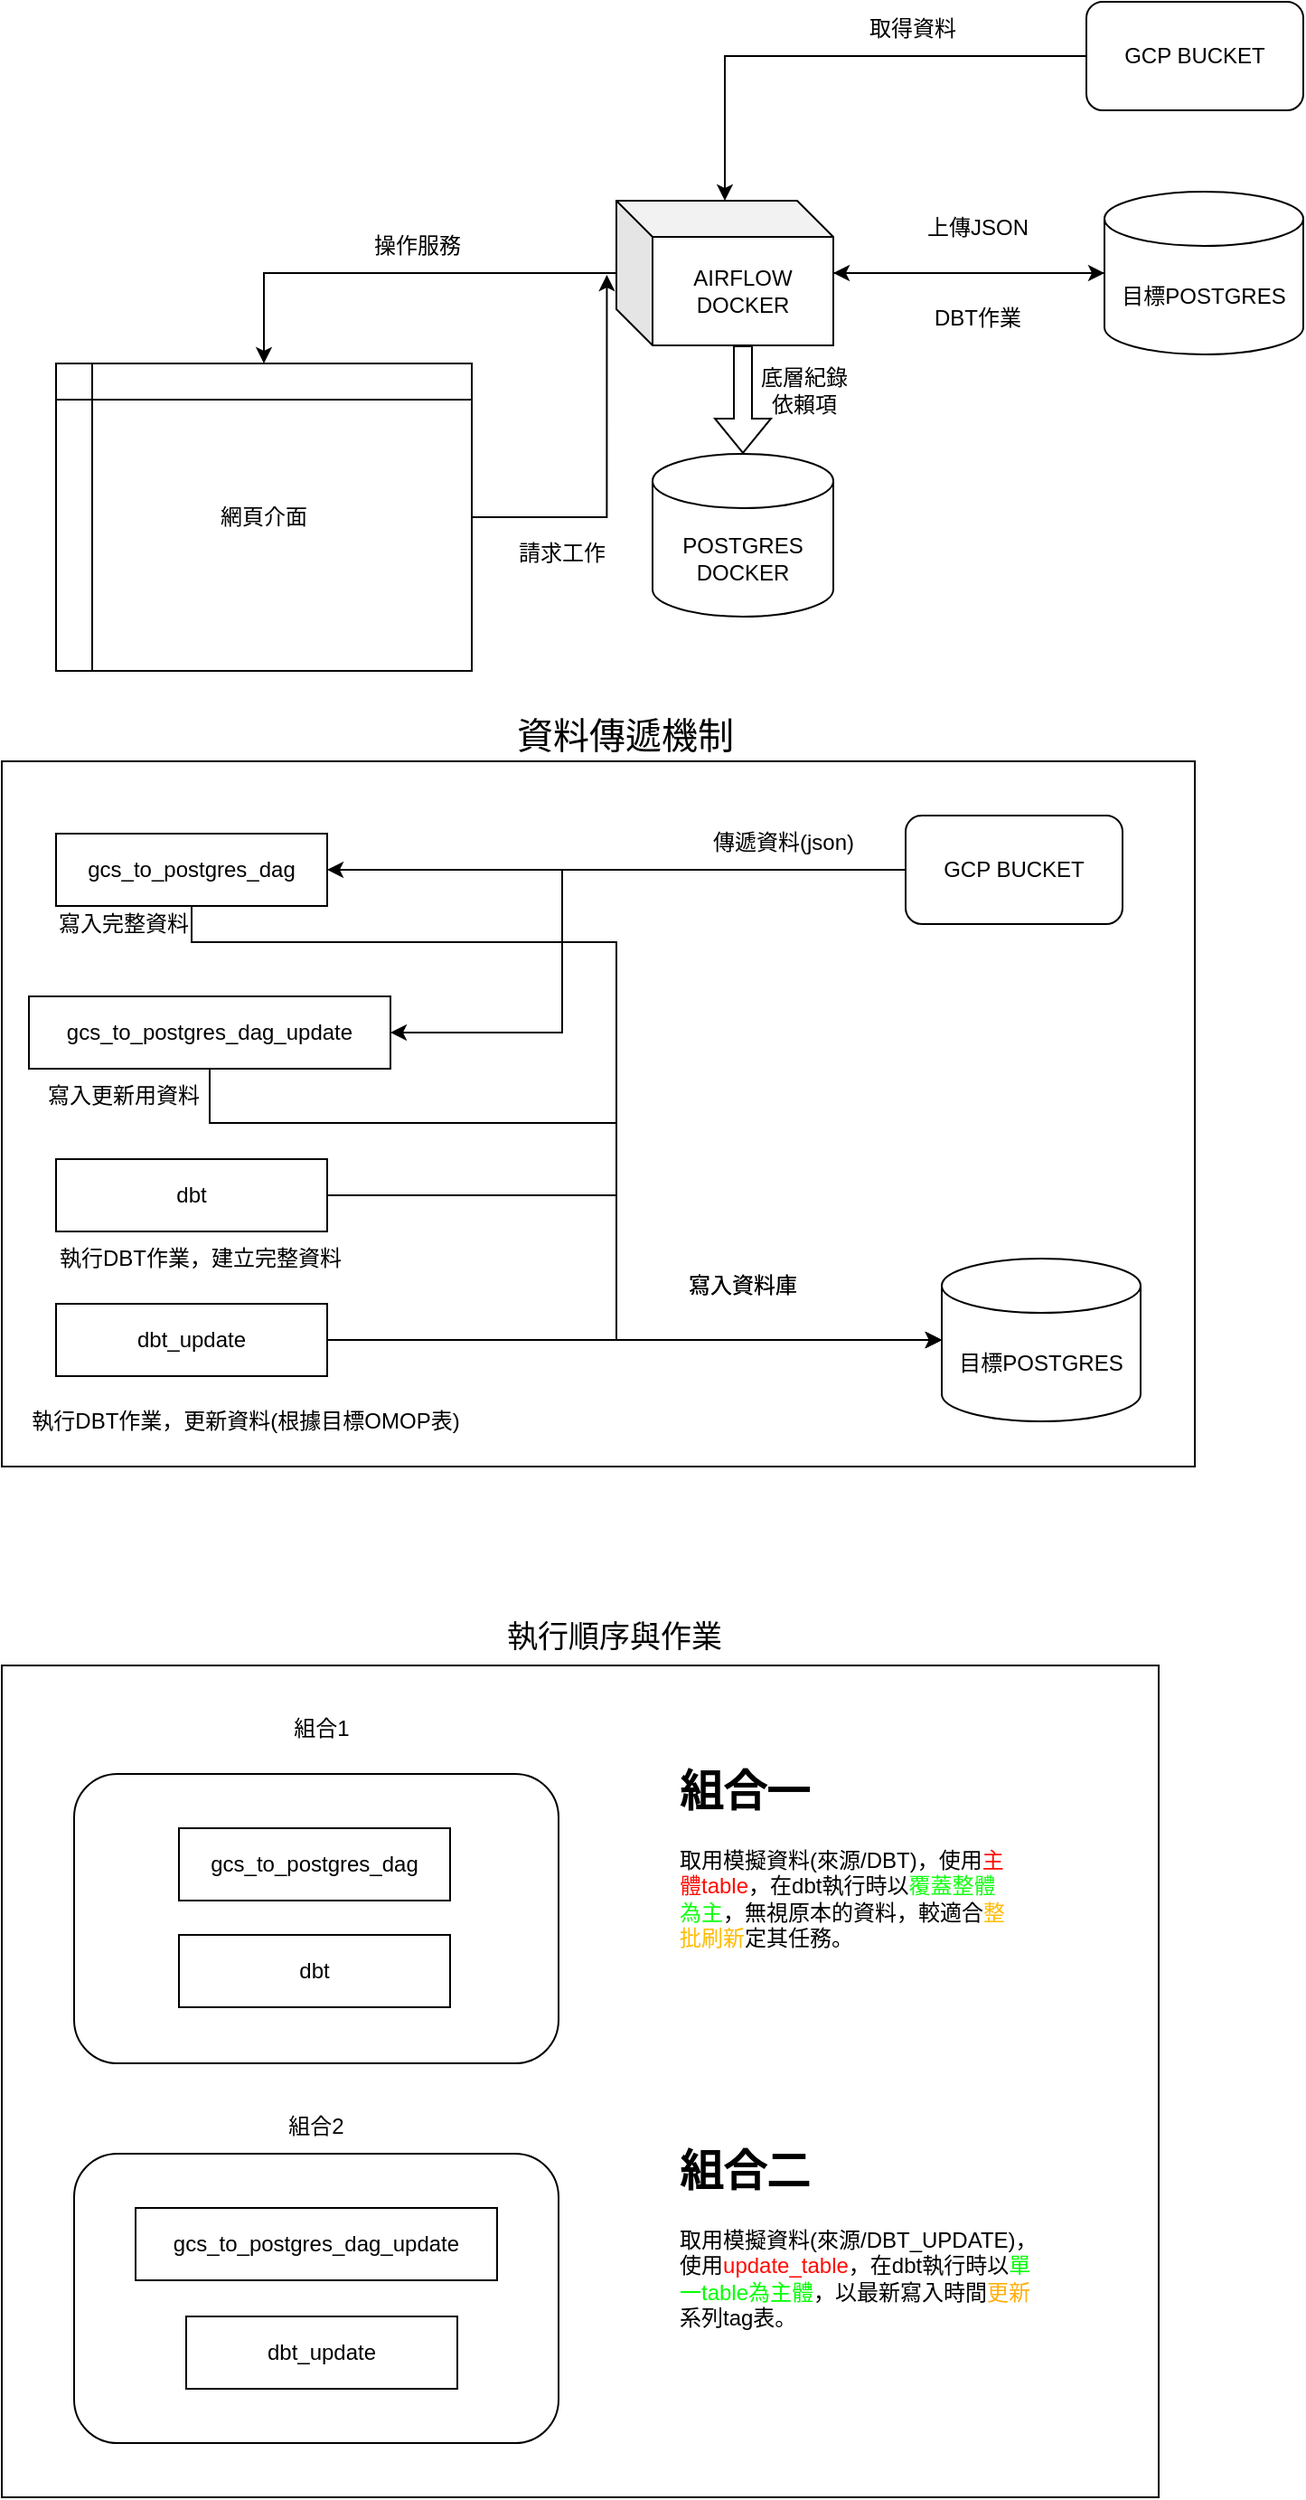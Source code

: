 <mxfile version="21.2.8" type="device">
  <diagram name="第 1 页" id="v5PZZOayeSAOYC91dw5K">
    <mxGraphModel dx="780" dy="504" grid="1" gridSize="10" guides="1" tooltips="1" connect="1" arrows="1" fold="1" page="1" pageScale="1" pageWidth="827" pageHeight="1169" math="0" shadow="0">
      <root>
        <mxCell id="0" />
        <mxCell id="1" parent="0" />
        <mxCell id="_pU5s7kkQX8Qgu3Vk2nb-5" value="" style="group" vertex="1" connectable="0" parent="1">
          <mxGeometry x="400" y="140" width="134" height="230" as="geometry" />
        </mxCell>
        <mxCell id="_pU5s7kkQX8Qgu3Vk2nb-1" value="POSTGRES&lt;br&gt;DOCKER" style="shape=cylinder3;whiteSpace=wrap;html=1;boundedLbl=1;backgroundOutline=1;size=15;" vertex="1" parent="_pU5s7kkQX8Qgu3Vk2nb-5">
          <mxGeometry x="20" y="140" width="100" height="90" as="geometry" />
        </mxCell>
        <mxCell id="_pU5s7kkQX8Qgu3Vk2nb-2" value="AIRFLOW DOCKER" style="shape=cube;whiteSpace=wrap;html=1;boundedLbl=1;backgroundOutline=1;darkOpacity=0.05;darkOpacity2=0.1;" vertex="1" parent="_pU5s7kkQX8Qgu3Vk2nb-5">
          <mxGeometry width="120" height="80" as="geometry" />
        </mxCell>
        <mxCell id="_pU5s7kkQX8Qgu3Vk2nb-3" value="" style="shape=flexArrow;endArrow=classic;html=1;rounded=0;entryX=0.5;entryY=0;entryDx=0;entryDy=0;entryPerimeter=0;exitX=0;exitY=0;exitDx=70;exitDy=80;exitPerimeter=0;" edge="1" parent="_pU5s7kkQX8Qgu3Vk2nb-5" source="_pU5s7kkQX8Qgu3Vk2nb-2" target="_pU5s7kkQX8Qgu3Vk2nb-1">
          <mxGeometry width="50" height="50" relative="1" as="geometry">
            <mxPoint x="40" y="130" as="sourcePoint" />
            <mxPoint x="90" y="80" as="targetPoint" />
          </mxGeometry>
        </mxCell>
        <mxCell id="_pU5s7kkQX8Qgu3Vk2nb-4" value="底層紀錄&lt;br&gt;依賴項" style="text;html=1;strokeColor=none;fillColor=none;align=center;verticalAlign=middle;whiteSpace=wrap;rounded=0;" vertex="1" parent="_pU5s7kkQX8Qgu3Vk2nb-5">
          <mxGeometry x="74" y="90" width="60" height="30" as="geometry" />
        </mxCell>
        <mxCell id="_pU5s7kkQX8Qgu3Vk2nb-9" style="edgeStyle=orthogonalEdgeStyle;rounded=0;orthogonalLoop=1;jettySize=auto;html=1;entryX=-0.044;entryY=0.513;entryDx=0;entryDy=0;entryPerimeter=0;" edge="1" parent="1" source="_pU5s7kkQX8Qgu3Vk2nb-6" target="_pU5s7kkQX8Qgu3Vk2nb-2">
          <mxGeometry relative="1" as="geometry" />
        </mxCell>
        <mxCell id="_pU5s7kkQX8Qgu3Vk2nb-6" value="網頁介面" style="shape=internalStorage;whiteSpace=wrap;html=1;backgroundOutline=1;" vertex="1" parent="1">
          <mxGeometry x="90" y="230" width="230" height="170" as="geometry" />
        </mxCell>
        <mxCell id="_pU5s7kkQX8Qgu3Vk2nb-7" style="edgeStyle=orthogonalEdgeStyle;rounded=0;orthogonalLoop=1;jettySize=auto;html=1;entryX=0.5;entryY=0;entryDx=0;entryDy=0;" edge="1" parent="1" source="_pU5s7kkQX8Qgu3Vk2nb-2" target="_pU5s7kkQX8Qgu3Vk2nb-6">
          <mxGeometry relative="1" as="geometry" />
        </mxCell>
        <mxCell id="_pU5s7kkQX8Qgu3Vk2nb-18" style="edgeStyle=orthogonalEdgeStyle;rounded=0;orthogonalLoop=1;jettySize=auto;html=1;" edge="1" parent="1" source="_pU5s7kkQX8Qgu3Vk2nb-8" target="_pU5s7kkQX8Qgu3Vk2nb-2">
          <mxGeometry relative="1" as="geometry" />
        </mxCell>
        <mxCell id="_pU5s7kkQX8Qgu3Vk2nb-8" value="目標POSTGRES" style="shape=cylinder3;whiteSpace=wrap;html=1;boundedLbl=1;backgroundOutline=1;size=15;" vertex="1" parent="1">
          <mxGeometry x="670" y="135" width="110" height="90" as="geometry" />
        </mxCell>
        <mxCell id="_pU5s7kkQX8Qgu3Vk2nb-10" value="操作服務" style="text;html=1;strokeColor=none;fillColor=none;align=center;verticalAlign=middle;whiteSpace=wrap;rounded=0;" vertex="1" parent="1">
          <mxGeometry x="260" y="150" width="60" height="30" as="geometry" />
        </mxCell>
        <mxCell id="_pU5s7kkQX8Qgu3Vk2nb-11" value="請求工作" style="text;html=1;strokeColor=none;fillColor=none;align=center;verticalAlign=middle;whiteSpace=wrap;rounded=0;" vertex="1" parent="1">
          <mxGeometry x="340" y="320" width="60" height="30" as="geometry" />
        </mxCell>
        <mxCell id="_pU5s7kkQX8Qgu3Vk2nb-12" style="edgeStyle=orthogonalEdgeStyle;rounded=0;orthogonalLoop=1;jettySize=auto;html=1;entryX=0;entryY=0.5;entryDx=0;entryDy=0;entryPerimeter=0;" edge="1" parent="1" source="_pU5s7kkQX8Qgu3Vk2nb-2" target="_pU5s7kkQX8Qgu3Vk2nb-8">
          <mxGeometry relative="1" as="geometry" />
        </mxCell>
        <mxCell id="_pU5s7kkQX8Qgu3Vk2nb-15" style="edgeStyle=orthogonalEdgeStyle;rounded=0;orthogonalLoop=1;jettySize=auto;html=1;" edge="1" parent="1" source="_pU5s7kkQX8Qgu3Vk2nb-13" target="_pU5s7kkQX8Qgu3Vk2nb-2">
          <mxGeometry relative="1" as="geometry" />
        </mxCell>
        <mxCell id="_pU5s7kkQX8Qgu3Vk2nb-13" value="GCP BUCKET" style="rounded=1;whiteSpace=wrap;html=1;" vertex="1" parent="1">
          <mxGeometry x="660" y="30" width="120" height="60" as="geometry" />
        </mxCell>
        <mxCell id="_pU5s7kkQX8Qgu3Vk2nb-16" value="取得資料" style="text;html=1;strokeColor=none;fillColor=none;align=center;verticalAlign=middle;whiteSpace=wrap;rounded=0;" vertex="1" parent="1">
          <mxGeometry x="534" y="30" width="60" height="30" as="geometry" />
        </mxCell>
        <mxCell id="_pU5s7kkQX8Qgu3Vk2nb-17" value="上傳JSON" style="text;html=1;strokeColor=none;fillColor=none;align=center;verticalAlign=middle;whiteSpace=wrap;rounded=0;" vertex="1" parent="1">
          <mxGeometry x="570" y="140" width="60" height="30" as="geometry" />
        </mxCell>
        <mxCell id="_pU5s7kkQX8Qgu3Vk2nb-19" value="DBT作業" style="text;html=1;strokeColor=none;fillColor=none;align=center;verticalAlign=middle;whiteSpace=wrap;rounded=0;" vertex="1" parent="1">
          <mxGeometry x="570" y="190" width="60" height="30" as="geometry" />
        </mxCell>
        <mxCell id="_pU5s7kkQX8Qgu3Vk2nb-22" value="" style="group;fontSize=17;" vertex="1" connectable="0" parent="1">
          <mxGeometry x="60" y="420" width="660" height="480" as="geometry" />
        </mxCell>
        <mxCell id="_pU5s7kkQX8Qgu3Vk2nb-20" value="" style="rounded=0;whiteSpace=wrap;html=1;" vertex="1" parent="_pU5s7kkQX8Qgu3Vk2nb-22">
          <mxGeometry y="30" width="660" height="390" as="geometry" />
        </mxCell>
        <mxCell id="_pU5s7kkQX8Qgu3Vk2nb-21" value="&lt;font style=&quot;font-size: 20px;&quot;&gt;資料傳遞機制&lt;/font&gt;" style="text;html=1;strokeColor=none;fillColor=none;align=center;verticalAlign=middle;whiteSpace=wrap;rounded=0;" vertex="1" parent="_pU5s7kkQX8Qgu3Vk2nb-22">
          <mxGeometry x="270" width="150" height="30" as="geometry" />
        </mxCell>
        <mxCell id="_pU5s7kkQX8Qgu3Vk2nb-23" value="目標POSTGRES" style="shape=cylinder3;whiteSpace=wrap;html=1;boundedLbl=1;backgroundOutline=1;size=15;" vertex="1" parent="_pU5s7kkQX8Qgu3Vk2nb-22">
          <mxGeometry x="520" y="305" width="110" height="90" as="geometry" />
        </mxCell>
        <mxCell id="_pU5s7kkQX8Qgu3Vk2nb-24" value="&lt;div&gt;&lt;span style=&quot;background-color: initial;&quot;&gt;gcs_to_postgres_dag&lt;/span&gt;&lt;br&gt;&lt;/div&gt;" style="rounded=0;whiteSpace=wrap;html=1;" vertex="1" parent="_pU5s7kkQX8Qgu3Vk2nb-22">
          <mxGeometry x="30" y="70" width="150" height="40" as="geometry" />
        </mxCell>
        <mxCell id="_pU5s7kkQX8Qgu3Vk2nb-25" value="&lt;div&gt;dbt&lt;br&gt;&lt;/div&gt;" style="rounded=0;whiteSpace=wrap;html=1;" vertex="1" parent="_pU5s7kkQX8Qgu3Vk2nb-22">
          <mxGeometry x="30" y="250" width="150" height="40" as="geometry" />
        </mxCell>
        <mxCell id="_pU5s7kkQX8Qgu3Vk2nb-26" value="&lt;div&gt;gcs_to_postgres_dag_update&lt;br&gt;&lt;/div&gt;" style="rounded=0;whiteSpace=wrap;html=1;" vertex="1" parent="_pU5s7kkQX8Qgu3Vk2nb-22">
          <mxGeometry x="15" y="160" width="200" height="40" as="geometry" />
        </mxCell>
        <mxCell id="_pU5s7kkQX8Qgu3Vk2nb-27" value="&lt;div&gt;dbt_update&lt;br&gt;&lt;/div&gt;" style="rounded=0;whiteSpace=wrap;html=1;" vertex="1" parent="_pU5s7kkQX8Qgu3Vk2nb-22">
          <mxGeometry x="30" y="330" width="150" height="40" as="geometry" />
        </mxCell>
        <mxCell id="_pU5s7kkQX8Qgu3Vk2nb-28" value="GCP BUCKET" style="rounded=1;whiteSpace=wrap;html=1;" vertex="1" parent="_pU5s7kkQX8Qgu3Vk2nb-22">
          <mxGeometry x="500" y="60" width="120" height="60" as="geometry" />
        </mxCell>
        <mxCell id="_pU5s7kkQX8Qgu3Vk2nb-34" value="執行DBT作業，建立完整資料" style="text;html=1;strokeColor=none;fillColor=none;align=center;verticalAlign=middle;whiteSpace=wrap;rounded=0;" vertex="1" parent="_pU5s7kkQX8Qgu3Vk2nb-22">
          <mxGeometry x="15" y="290" width="190" height="30" as="geometry" />
        </mxCell>
        <mxCell id="_pU5s7kkQX8Qgu3Vk2nb-38" value="" style="group" vertex="1" connectable="0" parent="_pU5s7kkQX8Qgu3Vk2nb-22">
          <mxGeometry x="105" y="130" width="345" height="220" as="geometry" />
        </mxCell>
        <mxCell id="_pU5s7kkQX8Qgu3Vk2nb-31" style="edgeStyle=orthogonalEdgeStyle;rounded=0;orthogonalLoop=1;jettySize=auto;html=1;entryX=0;entryY=0.5;entryDx=0;entryDy=0;entryPerimeter=0;" edge="1" parent="_pU5s7kkQX8Qgu3Vk2nb-38" source="_pU5s7kkQX8Qgu3Vk2nb-24" target="_pU5s7kkQX8Qgu3Vk2nb-23">
          <mxGeometry relative="1" as="geometry">
            <Array as="points">
              <mxPoint />
              <mxPoint x="235" />
              <mxPoint x="235" y="220" />
            </Array>
          </mxGeometry>
        </mxCell>
        <mxCell id="_pU5s7kkQX8Qgu3Vk2nb-33" style="edgeStyle=orthogonalEdgeStyle;rounded=0;orthogonalLoop=1;jettySize=auto;html=1;" edge="1" parent="_pU5s7kkQX8Qgu3Vk2nb-38" source="_pU5s7kkQX8Qgu3Vk2nb-25" target="_pU5s7kkQX8Qgu3Vk2nb-23">
          <mxGeometry relative="1" as="geometry">
            <Array as="points">
              <mxPoint x="235" y="140" />
              <mxPoint x="235" y="220" />
            </Array>
          </mxGeometry>
        </mxCell>
        <mxCell id="_pU5s7kkQX8Qgu3Vk2nb-36" style="edgeStyle=orthogonalEdgeStyle;rounded=0;orthogonalLoop=1;jettySize=auto;html=1;" edge="1" parent="_pU5s7kkQX8Qgu3Vk2nb-38" source="_pU5s7kkQX8Qgu3Vk2nb-26" target="_pU5s7kkQX8Qgu3Vk2nb-23">
          <mxGeometry relative="1" as="geometry">
            <Array as="points">
              <mxPoint x="10" y="100" />
              <mxPoint x="235" y="100" />
              <mxPoint x="235" y="220" />
            </Array>
          </mxGeometry>
        </mxCell>
        <mxCell id="_pU5s7kkQX8Qgu3Vk2nb-37" style="edgeStyle=orthogonalEdgeStyle;rounded=0;orthogonalLoop=1;jettySize=auto;html=1;" edge="1" parent="_pU5s7kkQX8Qgu3Vk2nb-38" source="_pU5s7kkQX8Qgu3Vk2nb-27" target="_pU5s7kkQX8Qgu3Vk2nb-23">
          <mxGeometry relative="1" as="geometry" />
        </mxCell>
        <mxCell id="_pU5s7kkQX8Qgu3Vk2nb-32" value="寫入資料庫" style="text;html=1;strokeColor=none;fillColor=none;align=center;verticalAlign=middle;whiteSpace=wrap;rounded=0;" vertex="1" parent="_pU5s7kkQX8Qgu3Vk2nb-38">
          <mxGeometry x="265" y="175" width="80" height="30" as="geometry" />
        </mxCell>
        <mxCell id="_pU5s7kkQX8Qgu3Vk2nb-39" value="" style="group" vertex="1" connectable="0" parent="_pU5s7kkQX8Qgu3Vk2nb-22">
          <mxGeometry x="310" y="60" width="165" height="120" as="geometry" />
        </mxCell>
        <mxCell id="_pU5s7kkQX8Qgu3Vk2nb-29" style="edgeStyle=orthogonalEdgeStyle;rounded=0;orthogonalLoop=1;jettySize=auto;html=1;entryX=1;entryY=0.5;entryDx=0;entryDy=0;" edge="1" parent="_pU5s7kkQX8Qgu3Vk2nb-39" source="_pU5s7kkQX8Qgu3Vk2nb-28" target="_pU5s7kkQX8Qgu3Vk2nb-24">
          <mxGeometry relative="1" as="geometry" />
        </mxCell>
        <mxCell id="_pU5s7kkQX8Qgu3Vk2nb-35" style="edgeStyle=orthogonalEdgeStyle;rounded=0;orthogonalLoop=1;jettySize=auto;html=1;entryX=1;entryY=0.5;entryDx=0;entryDy=0;" edge="1" parent="_pU5s7kkQX8Qgu3Vk2nb-39" source="_pU5s7kkQX8Qgu3Vk2nb-28" target="_pU5s7kkQX8Qgu3Vk2nb-26">
          <mxGeometry relative="1" as="geometry">
            <Array as="points">
              <mxPoint y="30" />
              <mxPoint y="120" />
            </Array>
          </mxGeometry>
        </mxCell>
        <mxCell id="_pU5s7kkQX8Qgu3Vk2nb-30" value="傳遞資料(json)" style="text;html=1;strokeColor=none;fillColor=none;align=center;verticalAlign=middle;whiteSpace=wrap;rounded=0;" vertex="1" parent="_pU5s7kkQX8Qgu3Vk2nb-39">
          <mxGeometry x="80" width="85" height="30" as="geometry" />
        </mxCell>
        <mxCell id="_pU5s7kkQX8Qgu3Vk2nb-40" value="執行DBT作業，更新資料(根據目標OMOP表)" style="text;html=1;strokeColor=none;fillColor=none;align=center;verticalAlign=middle;whiteSpace=wrap;rounded=0;" vertex="1" parent="_pU5s7kkQX8Qgu3Vk2nb-22">
          <mxGeometry x="10" y="380" width="250" height="30" as="geometry" />
        </mxCell>
        <mxCell id="_pU5s7kkQX8Qgu3Vk2nb-43" value="寫入更新用資料" style="text;html=1;strokeColor=none;fillColor=none;align=center;verticalAlign=middle;whiteSpace=wrap;rounded=0;" vertex="1" parent="_pU5s7kkQX8Qgu3Vk2nb-22">
          <mxGeometry x="10" y="200" width="115" height="30" as="geometry" />
        </mxCell>
        <mxCell id="_pU5s7kkQX8Qgu3Vk2nb-44" value="寫入完整資料" style="text;html=1;strokeColor=none;fillColor=none;align=center;verticalAlign=middle;whiteSpace=wrap;rounded=0;" vertex="1" parent="_pU5s7kkQX8Qgu3Vk2nb-22">
          <mxGeometry x="10" y="105" width="115" height="30" as="geometry" />
        </mxCell>
        <mxCell id="_pU5s7kkQX8Qgu3Vk2nb-45" value="" style="rounded=0;whiteSpace=wrap;html=1;" vertex="1" parent="1">
          <mxGeometry x="60" y="950" width="640" height="460" as="geometry" />
        </mxCell>
        <mxCell id="_pU5s7kkQX8Qgu3Vk2nb-46" value="&lt;font style=&quot;font-size: 17px;&quot;&gt;執行順序與作業&lt;/font&gt;" style="text;html=1;strokeColor=none;fillColor=none;align=center;verticalAlign=middle;whiteSpace=wrap;rounded=0;" vertex="1" parent="1">
          <mxGeometry x="308" y="920" width="182" height="30" as="geometry" />
        </mxCell>
        <mxCell id="_pU5s7kkQX8Qgu3Vk2nb-70" value="" style="group" vertex="1" connectable="0" parent="1">
          <mxGeometry x="165" y="550" width="345" height="220" as="geometry" />
        </mxCell>
        <mxCell id="_pU5s7kkQX8Qgu3Vk2nb-71" style="edgeStyle=orthogonalEdgeStyle;rounded=0;orthogonalLoop=1;jettySize=auto;html=1;entryX=0;entryY=0.5;entryDx=0;entryDy=0;entryPerimeter=0;" edge="1" parent="_pU5s7kkQX8Qgu3Vk2nb-70">
          <mxGeometry relative="1" as="geometry">
            <Array as="points">
              <mxPoint />
              <mxPoint x="235" />
              <mxPoint x="235" y="220" />
            </Array>
          </mxGeometry>
        </mxCell>
        <mxCell id="_pU5s7kkQX8Qgu3Vk2nb-72" style="edgeStyle=orthogonalEdgeStyle;rounded=0;orthogonalLoop=1;jettySize=auto;html=1;" edge="1" parent="_pU5s7kkQX8Qgu3Vk2nb-70">
          <mxGeometry relative="1" as="geometry">
            <Array as="points">
              <mxPoint x="235" y="140" />
              <mxPoint x="235" y="220" />
            </Array>
          </mxGeometry>
        </mxCell>
        <mxCell id="_pU5s7kkQX8Qgu3Vk2nb-73" style="edgeStyle=orthogonalEdgeStyle;rounded=0;orthogonalLoop=1;jettySize=auto;html=1;" edge="1" parent="_pU5s7kkQX8Qgu3Vk2nb-70">
          <mxGeometry relative="1" as="geometry">
            <Array as="points">
              <mxPoint x="10" y="100" />
              <mxPoint x="235" y="100" />
              <mxPoint x="235" y="220" />
            </Array>
          </mxGeometry>
        </mxCell>
        <mxCell id="_pU5s7kkQX8Qgu3Vk2nb-74" style="edgeStyle=orthogonalEdgeStyle;rounded=0;orthogonalLoop=1;jettySize=auto;html=1;" edge="1" parent="_pU5s7kkQX8Qgu3Vk2nb-70">
          <mxGeometry relative="1" as="geometry" />
        </mxCell>
        <mxCell id="_pU5s7kkQX8Qgu3Vk2nb-75" value="寫入資料庫" style="text;html=1;strokeColor=none;fillColor=none;align=center;verticalAlign=middle;whiteSpace=wrap;rounded=0;" vertex="1" parent="_pU5s7kkQX8Qgu3Vk2nb-70">
          <mxGeometry x="265" y="175" width="80" height="30" as="geometry" />
        </mxCell>
        <mxCell id="_pU5s7kkQX8Qgu3Vk2nb-111" value="" style="rounded=1;whiteSpace=wrap;html=1;" vertex="1" parent="1">
          <mxGeometry x="100" y="1220" width="268" height="160" as="geometry" />
        </mxCell>
        <mxCell id="_pU5s7kkQX8Qgu3Vk2nb-106" value="&lt;div&gt;gcs_to_postgres_dag_update&lt;br&gt;&lt;/div&gt;" style="rounded=0;whiteSpace=wrap;html=1;" vertex="1" parent="1">
          <mxGeometry x="134" y="1250" width="200" height="40" as="geometry" />
        </mxCell>
        <mxCell id="_pU5s7kkQX8Qgu3Vk2nb-108" value="&lt;div&gt;dbt_update&lt;br&gt;&lt;/div&gt;" style="rounded=0;whiteSpace=wrap;html=1;" vertex="1" parent="1">
          <mxGeometry x="162" y="1310" width="150" height="40" as="geometry" />
        </mxCell>
        <mxCell id="_pU5s7kkQX8Qgu3Vk2nb-112" value="" style="group" vertex="1" connectable="0" parent="1">
          <mxGeometry x="100" y="1010" width="268" height="160" as="geometry" />
        </mxCell>
        <mxCell id="_pU5s7kkQX8Qgu3Vk2nb-109" value="" style="rounded=1;whiteSpace=wrap;html=1;" vertex="1" parent="_pU5s7kkQX8Qgu3Vk2nb-112">
          <mxGeometry width="268" height="160" as="geometry" />
        </mxCell>
        <mxCell id="_pU5s7kkQX8Qgu3Vk2nb-82" value="&lt;div&gt;&lt;span style=&quot;background-color: initial;&quot;&gt;gcs_to_postgres_dag&lt;/span&gt;&lt;br&gt;&lt;/div&gt;" style="rounded=0;whiteSpace=wrap;html=1;" vertex="1" parent="_pU5s7kkQX8Qgu3Vk2nb-112">
          <mxGeometry x="58" y="30" width="150" height="40" as="geometry" />
        </mxCell>
        <mxCell id="_pU5s7kkQX8Qgu3Vk2nb-107" value="&lt;div&gt;dbt&lt;br&gt;&lt;/div&gt;" style="rounded=0;whiteSpace=wrap;html=1;" vertex="1" parent="_pU5s7kkQX8Qgu3Vk2nb-112">
          <mxGeometry x="58" y="89" width="150" height="40" as="geometry" />
        </mxCell>
        <mxCell id="_pU5s7kkQX8Qgu3Vk2nb-113" value="組合1" style="text;html=1;strokeColor=none;fillColor=none;align=center;verticalAlign=middle;whiteSpace=wrap;rounded=0;" vertex="1" parent="1">
          <mxGeometry x="207" y="970" width="60" height="30" as="geometry" />
        </mxCell>
        <mxCell id="_pU5s7kkQX8Qgu3Vk2nb-114" value="組合2" style="text;html=1;strokeColor=none;fillColor=none;align=center;verticalAlign=middle;whiteSpace=wrap;rounded=0;" vertex="1" parent="1">
          <mxGeometry x="204" y="1190" width="60" height="30" as="geometry" />
        </mxCell>
        <mxCell id="_pU5s7kkQX8Qgu3Vk2nb-115" value="&lt;h1&gt;組合一&lt;/h1&gt;&lt;p&gt;取用模擬資料(來源/DBT)，使用&lt;font color=&quot;#ff0b03&quot;&gt;主體table&lt;/font&gt;，在dbt執行時以&lt;font color=&quot;#12ff12&quot;&gt;覆蓋整體為主&lt;/font&gt;，無視原本的資料，較適合&lt;font color=&quot;#ffbc05&quot;&gt;整批刷新&lt;/font&gt;定其任務。&lt;/p&gt;" style="text;html=1;strokeColor=none;fillColor=none;spacing=5;spacingTop=-20;whiteSpace=wrap;overflow=hidden;rounded=0;" vertex="1" parent="1">
          <mxGeometry x="430" y="1000" width="190" height="120" as="geometry" />
        </mxCell>
        <mxCell id="_pU5s7kkQX8Qgu3Vk2nb-116" value="&lt;h1&gt;組合二&lt;/h1&gt;&lt;p&gt;取用模擬資料(來源/DBT_UPDATE)，使用&lt;font color=&quot;#ff0b03&quot;&gt;update_table&lt;/font&gt;，在dbt執行時以&lt;font color=&quot;#00ff00&quot;&gt;單一table為主體&lt;/font&gt;，以最新寫入時間&lt;font color=&quot;#ffaf0f&quot;&gt;更新&lt;/font&gt;系列tag表。&lt;/p&gt;" style="text;html=1;strokeColor=none;fillColor=none;spacing=5;spacingTop=-20;whiteSpace=wrap;overflow=hidden;rounded=0;" vertex="1" parent="1">
          <mxGeometry x="430" y="1210" width="210" height="130" as="geometry" />
        </mxCell>
      </root>
    </mxGraphModel>
  </diagram>
</mxfile>
